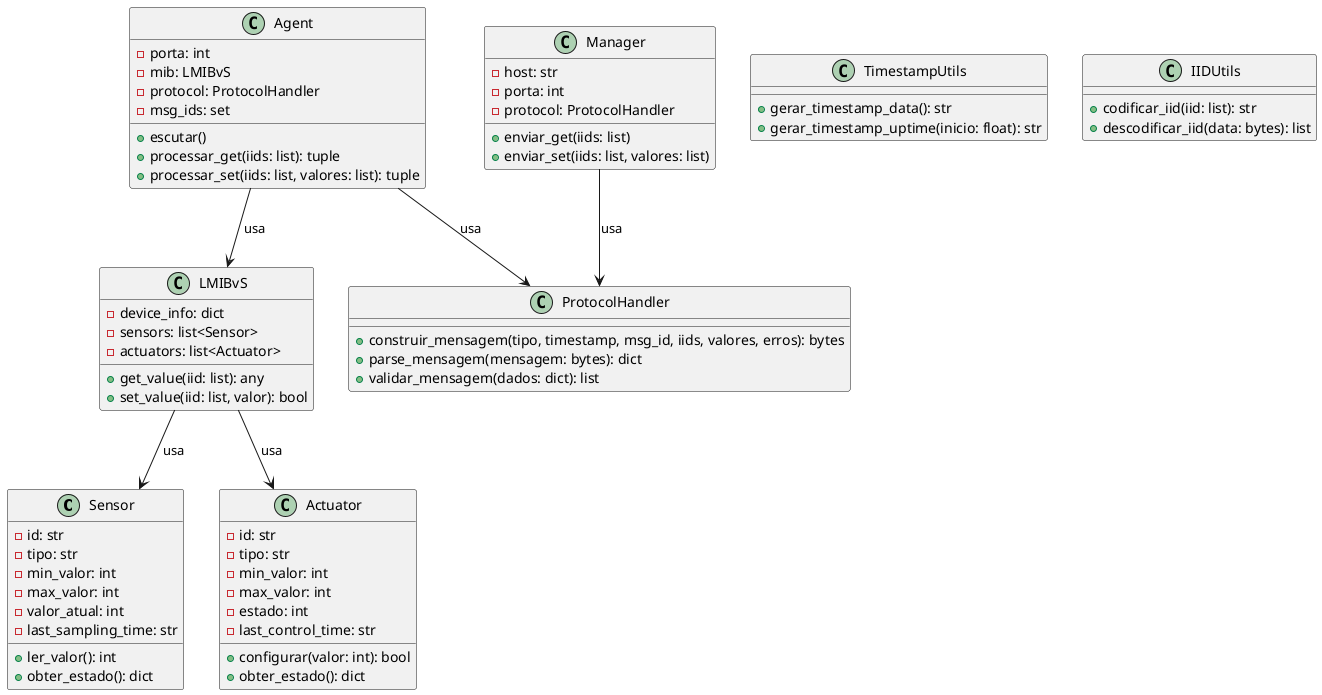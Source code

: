 @startuml
class Sensor {
  - id: str
  - tipo: str
  - min_valor: int
  - max_valor: int
  - valor_atual: int
  - last_sampling_time: str
  + ler_valor(): int
  + obter_estado(): dict
}

class Actuator {
  - id: str
  - tipo: str
  - min_valor: int
  - max_valor: int
  - estado: int
  - last_control_time: str
  + configurar(valor: int): bool
  + obter_estado(): dict
}

class LMIBvS {
  - device_info: dict
  - sensors: list<Sensor>
  - actuators: list<Actuator>
  + get_value(iid: list): any
  + set_value(iid: list, valor): bool
}

class ProtocolHandler {
  + construir_mensagem(tipo, timestamp, msg_id, iids, valores, erros): bytes
  + parse_mensagem(mensagem: bytes): dict
  + validar_mensagem(dados: dict): list
}

class Agent {
  - porta: int
  - mib: LMIBvS
  - protocol: ProtocolHandler
  - msg_ids: set
  + escutar()
  + processar_get(iids: list): tuple
  + processar_set(iids: list, valores: list): tuple
}

class Manager {
  - host: str
  - porta: int
  - protocol: ProtocolHandler
  + enviar_get(iids: list)
  + enviar_set(iids: list, valores: list)
}

class TimestampUtils {
  + gerar_timestamp_data(): str
  + gerar_timestamp_uptime(inicio: float): str
}

class IIDUtils {
  + codificar_iid(iid: list): str
  + descodificar_iid(data: bytes): list
}

LMIBvS --> Sensor : usa
LMIBvS --> Actuator : usa
Agent --> LMIBvS : usa
Agent --> ProtocolHandler : usa
Manager --> ProtocolHandler : usa

@enduml
